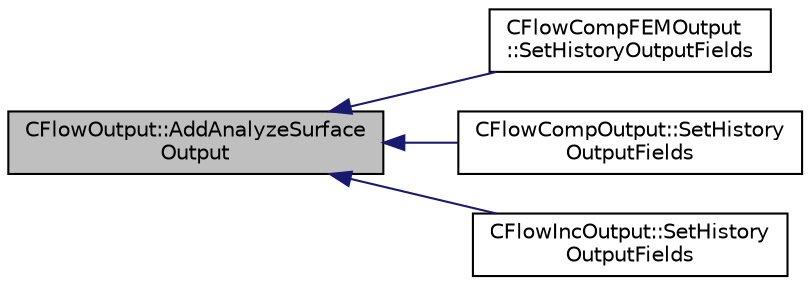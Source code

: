 digraph "CFlowOutput::AddAnalyzeSurfaceOutput"
{
  edge [fontname="Helvetica",fontsize="10",labelfontname="Helvetica",labelfontsize="10"];
  node [fontname="Helvetica",fontsize="10",shape=record];
  rankdir="LR";
  Node22 [label="CFlowOutput::AddAnalyzeSurface\lOutput",height=0.2,width=0.4,color="black", fillcolor="grey75", style="filled", fontcolor="black"];
  Node22 -> Node23 [dir="back",color="midnightblue",fontsize="10",style="solid",fontname="Helvetica"];
  Node23 [label="CFlowCompFEMOutput\l::SetHistoryOutputFields",height=0.2,width=0.4,color="black", fillcolor="white", style="filled",URL="$class_c_flow_comp_f_e_m_output.html#aa4f39ac53973d19c0ef77c62c4fb3c29",tooltip="Set the available history output fields. "];
  Node22 -> Node24 [dir="back",color="midnightblue",fontsize="10",style="solid",fontname="Helvetica"];
  Node24 [label="CFlowCompOutput::SetHistory\lOutputFields",height=0.2,width=0.4,color="black", fillcolor="white", style="filled",URL="$class_c_flow_comp_output.html#a8b41f117a187a481a89f3dca1841a691",tooltip="Set the available history output fields. "];
  Node22 -> Node25 [dir="back",color="midnightblue",fontsize="10",style="solid",fontname="Helvetica"];
  Node25 [label="CFlowIncOutput::SetHistory\lOutputFields",height=0.2,width=0.4,color="black", fillcolor="white", style="filled",URL="$class_c_flow_inc_output.html#a771011c35b0c004348eab0e60e9ff0a5",tooltip="Set the available history output fields. "];
}
